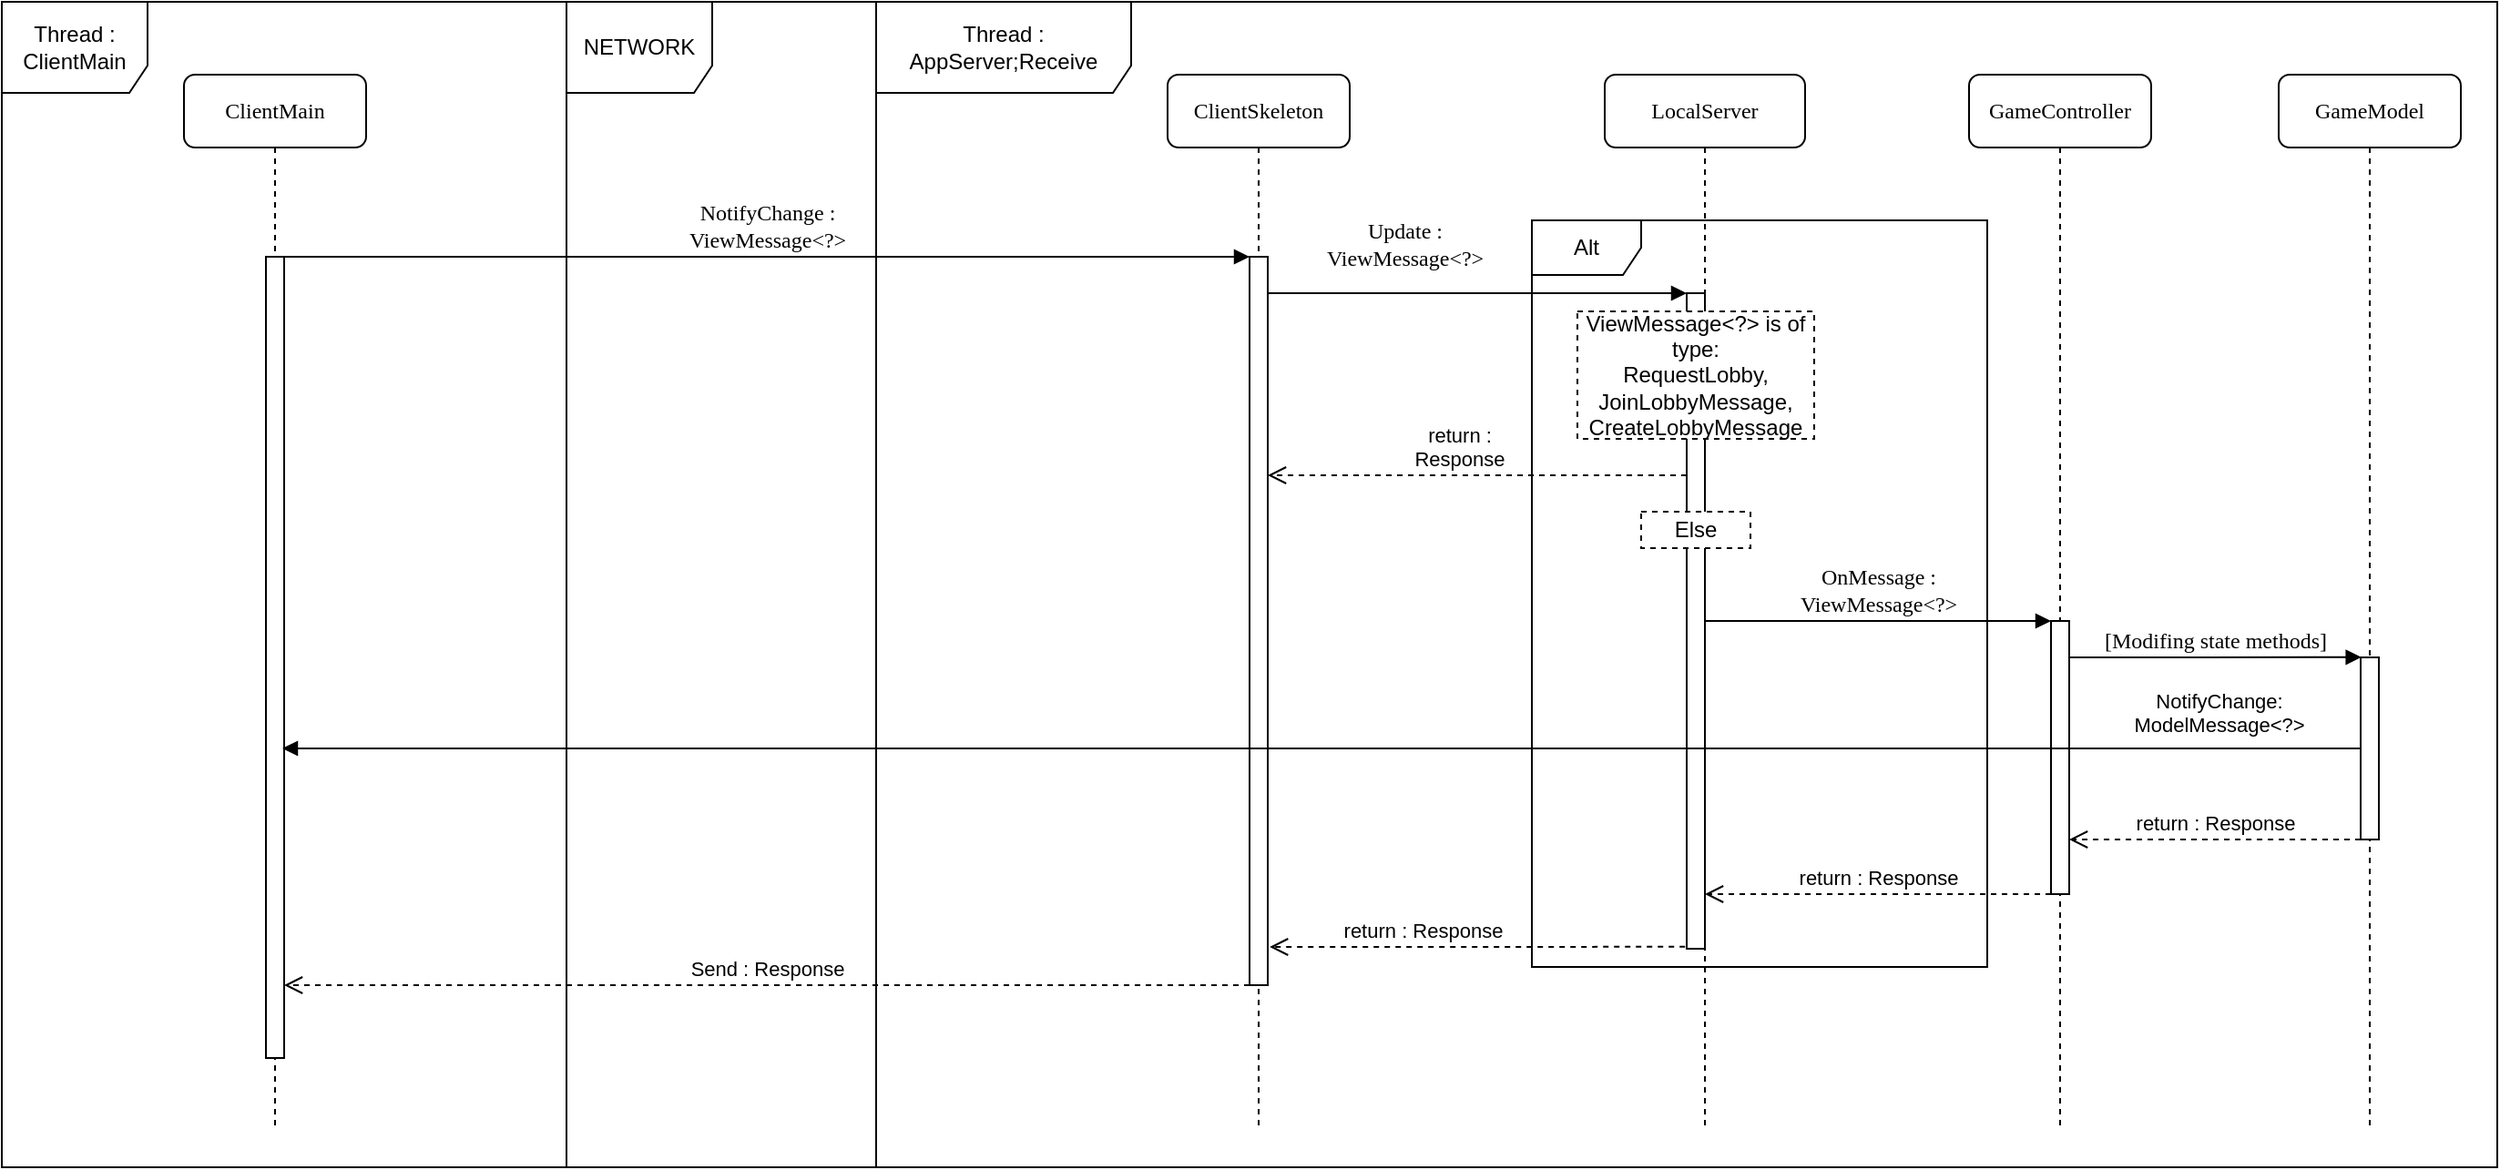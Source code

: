 <mxfile version="21.0.6" type="device" pages="2"><diagram name="ClientAgnosticTCPSequenceDiagram" id="13e1069c-82ec-6db2-03f1-153e76fe0fe0"><mxGraphModel dx="1616" dy="881" grid="1" gridSize="10" guides="1" tooltips="1" connect="1" arrows="1" fold="1" page="1" pageScale="1" pageWidth="1100" pageHeight="850" background="none" math="0" shadow="0"><root><mxCell id="0"/><mxCell id="1" parent="0"/><mxCell id="7baba1c4bc27f4b0-2" value="ClientSkeleton" style="shape=umlLifeline;perimeter=lifelinePerimeter;whiteSpace=wrap;html=1;container=1;collapsible=0;recursiveResize=0;outlineConnect=0;rounded=1;shadow=0;comic=0;labelBackgroundColor=none;strokeWidth=1;fontFamily=Verdana;fontSize=12;align=center;" parent="1" vertex="1"><mxGeometry x="640" y="80" width="100" height="580" as="geometry"/></mxCell><mxCell id="7baba1c4bc27f4b0-10" value="" style="html=1;points=[];perimeter=orthogonalPerimeter;rounded=0;shadow=0;comic=0;labelBackgroundColor=none;strokeWidth=1;fontFamily=Verdana;fontSize=12;align=center;" parent="7baba1c4bc27f4b0-2" vertex="1"><mxGeometry x="45" y="100" width="10" height="400" as="geometry"/></mxCell><mxCell id="1Mj5_L2qgVu4fqB3LOrV-22" value="Send : Response" style="html=1;verticalAlign=bottom;endArrow=open;dashed=1;endSize=8;edgeStyle=elbowEdgeStyle;elbow=vertical;curved=0;rounded=0;" edge="1" parent="7baba1c4bc27f4b0-2" target="7baba1c4bc27f4b0-9"><mxGeometry relative="1" as="geometry"><mxPoint x="45" y="500" as="sourcePoint"/><mxPoint x="-35" y="500" as="targetPoint"/></mxGeometry></mxCell><mxCell id="7baba1c4bc27f4b0-3" value="LocalServer" style="shape=umlLifeline;perimeter=lifelinePerimeter;whiteSpace=wrap;html=1;container=1;collapsible=0;recursiveResize=0;outlineConnect=0;rounded=1;shadow=0;comic=0;labelBackgroundColor=none;strokeWidth=1;fontFamily=Verdana;fontSize=12;align=center;" parent="1" vertex="1"><mxGeometry x="880" y="80" width="110" height="580" as="geometry"/></mxCell><mxCell id="7baba1c4bc27f4b0-13" value="" style="html=1;points=[];perimeter=orthogonalPerimeter;rounded=0;shadow=0;comic=0;labelBackgroundColor=none;strokeWidth=1;fontFamily=Verdana;fontSize=12;align=center;" parent="7baba1c4bc27f4b0-3" vertex="1"><mxGeometry x="45" y="120" width="10" height="360" as="geometry"/></mxCell><mxCell id="1Mj5_L2qgVu4fqB3LOrV-5" value="ViewMessage&amp;lt;?&amp;gt; is of type:&lt;br&gt;RequestLobby,&lt;br&gt;JoinLobbyMessage,&lt;br&gt;CreateLobbyMessage&lt;br&gt;" style="html=1;whiteSpace=wrap;dashed=1;" vertex="1" parent="7baba1c4bc27f4b0-3"><mxGeometry x="-15" y="130" width="130" height="70" as="geometry"/></mxCell><mxCell id="7baba1c4bc27f4b0-8" value="ClientMain" style="shape=umlLifeline;perimeter=lifelinePerimeter;whiteSpace=wrap;html=1;container=1;collapsible=0;recursiveResize=0;outlineConnect=0;rounded=1;shadow=0;comic=0;labelBackgroundColor=none;strokeWidth=1;fontFamily=Verdana;fontSize=12;align=center;" parent="1" vertex="1"><mxGeometry x="100" y="80" width="100" height="580" as="geometry"/></mxCell><mxCell id="7baba1c4bc27f4b0-9" value="" style="html=1;points=[];perimeter=orthogonalPerimeter;rounded=0;shadow=0;comic=0;labelBackgroundColor=none;strokeWidth=1;fontFamily=Verdana;fontSize=12;align=center;" parent="7baba1c4bc27f4b0-8" vertex="1"><mxGeometry x="45" y="100" width="10" height="440" as="geometry"/></mxCell><mxCell id="7baba1c4bc27f4b0-11" value="NotifyChange :&lt;br&gt;ViewMessage&amp;lt;?&amp;gt;" style="html=1;verticalAlign=bottom;endArrow=block;entryX=0;entryY=0;labelBackgroundColor=none;fontFamily=Verdana;fontSize=12;edgeStyle=elbowEdgeStyle;elbow=vertical;" parent="1" source="7baba1c4bc27f4b0-9" target="7baba1c4bc27f4b0-10" edge="1"><mxGeometry relative="1" as="geometry"><mxPoint x="220" y="190" as="sourcePoint"/></mxGeometry></mxCell><mxCell id="7baba1c4bc27f4b0-14" value="Update :&lt;br&gt;ViewMessage&amp;lt;?&amp;gt;" style="html=1;verticalAlign=bottom;endArrow=block;entryX=0;entryY=0;labelBackgroundColor=none;fontFamily=Verdana;fontSize=12;edgeStyle=elbowEdgeStyle;elbow=vertical;" parent="1" source="7baba1c4bc27f4b0-10" target="7baba1c4bc27f4b0-13" edge="1"><mxGeometry x="-0.348" y="10" relative="1" as="geometry"><mxPoint x="420" y="200" as="sourcePoint"/><mxPoint as="offset"/></mxGeometry></mxCell><mxCell id="1Mj5_L2qgVu4fqB3LOrV-1" value="GameController" style="shape=umlLifeline;perimeter=lifelinePerimeter;whiteSpace=wrap;html=1;container=1;collapsible=0;recursiveResize=0;outlineConnect=0;rounded=1;shadow=0;comic=0;labelBackgroundColor=none;strokeWidth=1;fontFamily=Verdana;fontSize=12;align=center;" vertex="1" parent="1"><mxGeometry x="1080" y="80" width="100" height="580" as="geometry"/></mxCell><mxCell id="1Mj5_L2qgVu4fqB3LOrV-2" value="" style="html=1;points=[];perimeter=orthogonalPerimeter;rounded=0;shadow=0;comic=0;labelBackgroundColor=none;strokeWidth=1;fontFamily=Verdana;fontSize=12;align=center;" vertex="1" parent="1Mj5_L2qgVu4fqB3LOrV-1"><mxGeometry x="45" y="300" width="10" height="150" as="geometry"/></mxCell><mxCell id="1Mj5_L2qgVu4fqB3LOrV-20" value="return : Response" style="html=1;verticalAlign=bottom;endArrow=open;dashed=1;endSize=8;edgeStyle=elbowEdgeStyle;elbow=vertical;curved=0;rounded=0;" edge="1" parent="1Mj5_L2qgVu4fqB3LOrV-1" target="7baba1c4bc27f4b0-3"><mxGeometry relative="1" as="geometry"><mxPoint x="45" y="450" as="sourcePoint"/><mxPoint x="-35" y="450" as="targetPoint"/></mxGeometry></mxCell><mxCell id="1Mj5_L2qgVu4fqB3LOrV-3" value="OnMessage :&lt;br&gt;ViewMessage&amp;lt;?&amp;gt;" style="html=1;verticalAlign=bottom;endArrow=block;labelBackgroundColor=none;fontFamily=Verdana;fontSize=12;elbow=vertical;rounded=0;" edge="1" parent="1" source="7baba1c4bc27f4b0-3" target="1Mj5_L2qgVu4fqB3LOrV-2"><mxGeometry x="0.002" relative="1" as="geometry"><mxPoint x="940" y="230" as="sourcePoint"/><mxPoint x="1130" y="230" as="targetPoint"/><mxPoint as="offset"/><Array as="points"><mxPoint x="1000" y="380"/><mxPoint x="1030" y="380"/><mxPoint x="1050" y="380"/></Array></mxGeometry></mxCell><mxCell id="1Mj5_L2qgVu4fqB3LOrV-4" value="Alt" style="shape=umlFrame;whiteSpace=wrap;html=1;pointerEvents=0;" vertex="1" parent="1"><mxGeometry x="840" y="160" width="250" height="410" as="geometry"/></mxCell><mxCell id="1Mj5_L2qgVu4fqB3LOrV-7" value="return :&lt;br&gt;Response" style="html=1;verticalAlign=bottom;endArrow=open;dashed=1;endSize=8;edgeStyle=elbowEdgeStyle;elbow=vertical;curved=0;rounded=0;" edge="1" parent="1"><mxGeometry x="0.523" relative="1" as="geometry"><mxPoint x="925" y="510" as="sourcePoint"/><mxPoint x="695" y="300" as="targetPoint"/><Array as="points"><mxPoint x="870" y="300"/></Array><mxPoint as="offset"/></mxGeometry></mxCell><mxCell id="1Mj5_L2qgVu4fqB3LOrV-9" value="GameModel" style="shape=umlLifeline;perimeter=lifelinePerimeter;whiteSpace=wrap;html=1;container=1;collapsible=0;recursiveResize=0;outlineConnect=0;rounded=1;shadow=0;comic=0;labelBackgroundColor=none;strokeWidth=1;fontFamily=Verdana;fontSize=12;align=center;" vertex="1" parent="1"><mxGeometry x="1250" y="80" width="100" height="580" as="geometry"/></mxCell><mxCell id="1Mj5_L2qgVu4fqB3LOrV-10" value="" style="html=1;points=[];perimeter=orthogonalPerimeter;rounded=0;shadow=0;comic=0;labelBackgroundColor=none;strokeWidth=1;fontFamily=Verdana;fontSize=12;align=center;" vertex="1" parent="1Mj5_L2qgVu4fqB3LOrV-9"><mxGeometry x="45" y="320" width="10" height="100" as="geometry"/></mxCell><mxCell id="1Mj5_L2qgVu4fqB3LOrV-19" value="return : Response" style="html=1;verticalAlign=bottom;endArrow=open;dashed=1;endSize=8;edgeStyle=elbowEdgeStyle;elbow=vertical;curved=0;rounded=0;" edge="1" parent="1Mj5_L2qgVu4fqB3LOrV-9" target="1Mj5_L2qgVu4fqB3LOrV-2"><mxGeometry relative="1" as="geometry"><mxPoint x="45" y="420" as="sourcePoint"/><mxPoint x="-110" y="410" as="targetPoint"/></mxGeometry></mxCell><mxCell id="1Mj5_L2qgVu4fqB3LOrV-14" value="NotifyChange:&lt;br&gt;ModelMessage&amp;lt;?&amp;gt;" style="html=1;verticalAlign=bottom;endArrow=block;edgeStyle=elbowEdgeStyle;elbow=vertical;curved=0;rounded=0;" edge="1" parent="1" source="1Mj5_L2qgVu4fqB3LOrV-10"><mxGeometry x="-0.862" y="-3" width="80" relative="1" as="geometry"><mxPoint x="700" y="390" as="sourcePoint"/><mxPoint x="154" y="450" as="targetPoint"/><Array as="points"><mxPoint x="1140" y="450"/><mxPoint x="1130" y="440"/><mxPoint x="1130" y="460"/><mxPoint x="1090" y="430"/><mxPoint x="1080" y="400"/></Array><mxPoint y="-1" as="offset"/></mxGeometry></mxCell><mxCell id="1Mj5_L2qgVu4fqB3LOrV-16" value="Else&lt;br&gt;" style="html=1;whiteSpace=wrap;dashed=1;" vertex="1" parent="1"><mxGeometry x="900" y="320" width="60" height="20" as="geometry"/></mxCell><mxCell id="1Mj5_L2qgVu4fqB3LOrV-13" value="[Modifing state methods]" style="html=1;verticalAlign=bottom;endArrow=block;labelBackgroundColor=none;fontFamily=Verdana;fontSize=12;elbow=vertical;rounded=0;entryX=0.033;entryY=-0.001;entryDx=0;entryDy=0;entryPerimeter=0;exitX=1.02;exitY=0.133;exitDx=0;exitDy=0;exitPerimeter=0;" edge="1" parent="1" source="1Mj5_L2qgVu4fqB3LOrV-2" target="1Mj5_L2qgVu4fqB3LOrV-10"><mxGeometry x="0.002" relative="1" as="geometry"><mxPoint x="1140" y="400" as="sourcePoint"/><mxPoint x="1325" y="339.58" as="targetPoint"/><mxPoint as="offset"/><Array as="points"><mxPoint x="1210" y="400"/></Array></mxGeometry></mxCell><mxCell id="1Mj5_L2qgVu4fqB3LOrV-21" value="return : Response" style="html=1;verticalAlign=bottom;endArrow=open;dashed=1;endSize=8;edgeStyle=elbowEdgeStyle;elbow=vertical;curved=0;rounded=0;exitX=-0.09;exitY=0.997;exitDx=0;exitDy=0;exitPerimeter=0;entryX=1.106;entryY=0.948;entryDx=0;entryDy=0;entryPerimeter=0;" edge="1" parent="1" source="7baba1c4bc27f4b0-13" target="7baba1c4bc27f4b0-10"><mxGeometry x="0.26" relative="1" as="geometry"><mxPoint x="920" y="560" as="sourcePoint"/><mxPoint x="700" y="560" as="targetPoint"/><mxPoint as="offset"/></mxGeometry></mxCell><mxCell id="1Mj5_L2qgVu4fqB3LOrV-23" value="Thread :&lt;br&gt;ClientMain" style="shape=umlFrame;whiteSpace=wrap;html=1;pointerEvents=0;width=80;height=50;" vertex="1" parent="1"><mxGeometry y="40" width="310" height="640" as="geometry"/></mxCell><mxCell id="1Mj5_L2qgVu4fqB3LOrV-24" value="NETWORK" style="shape=umlFrame;whiteSpace=wrap;html=1;pointerEvents=0;width=80;height=50;" vertex="1" parent="1"><mxGeometry x="310" y="40" width="170" height="640" as="geometry"/></mxCell><mxCell id="1Mj5_L2qgVu4fqB3LOrV-25" value="Thread :&lt;br&gt;AppServer;Receive" style="shape=umlFrame;whiteSpace=wrap;html=1;pointerEvents=0;width=140;height=50;" vertex="1" parent="1"><mxGeometry x="480" y="40" width="890" height="640" as="geometry"/></mxCell></root></mxGraphModel></diagram><diagram id="-NLqRZDCjcDj3ULBXtWr" name="AppClientImplementation"><mxGraphModel dx="2790" dy="1070" grid="1" gridSize="10" guides="1" tooltips="1" connect="1" arrows="1" fold="1" page="1" pageScale="1" pageWidth="827" pageHeight="1169" math="0" shadow="0"><root><mxCell id="0"/><mxCell id="1" parent="0"/><mxCell id="FKV5GOfbpDWfgFGBKV0M-1" value="ClientSkeleton" style="shape=umlLifeline;perimeter=lifelinePerimeter;whiteSpace=wrap;html=1;container=1;collapsible=0;recursiveResize=0;outlineConnect=0;rounded=1;shadow=0;comic=0;labelBackgroundColor=none;strokeWidth=1;fontFamily=Verdana;fontSize=12;align=center;movable=1;resizable=1;rotatable=1;deletable=1;editable=1;locked=0;connectable=1;size=40;" vertex="1" parent="1"><mxGeometry x="880" y="280" width="100" height="600" as="geometry"/></mxCell><mxCell id="FKV5GOfbpDWfgFGBKV0M-2" value="" style="html=1;points=[];perimeter=orthogonalPerimeter;rounded=0;shadow=0;comic=0;labelBackgroundColor=none;strokeWidth=1;fontFamily=Verdana;fontSize=12;align=center;" vertex="1" parent="FKV5GOfbpDWfgFGBKV0M-1"><mxGeometry x="45" y="120" width="10" height="400" as="geometry"/></mxCell><mxCell id="FKV5GOfbpDWfgFGBKV0M-3" value="Send : Response" style="html=1;verticalAlign=bottom;endArrow=open;dashed=1;endSize=8;edgeStyle=elbowEdgeStyle;elbow=vertical;curved=0;rounded=0;" edge="1" parent="FKV5GOfbpDWfgFGBKV0M-1" target="FKV5GOfbpDWfgFGBKV0M-33"><mxGeometry relative="1" as="geometry"><mxPoint x="45" y="500" as="sourcePoint"/><mxPoint x="-540" y="540" as="targetPoint"/><Array as="points"><mxPoint x="-400" y="520"/><mxPoint x="-400" y="560"/><mxPoint x="-370" y="550"/><mxPoint x="-430" y="541"/><mxPoint x="-280" y="540"/></Array></mxGeometry></mxCell><mxCell id="FKV5GOfbpDWfgFGBKV0M-4" value="LocalServer" style="shape=umlLifeline;perimeter=lifelinePerimeter;whiteSpace=wrap;html=1;container=1;collapsible=0;recursiveResize=0;outlineConnect=0;rounded=1;shadow=0;comic=0;labelBackgroundColor=none;strokeWidth=1;fontFamily=Verdana;fontSize=12;align=center;" vertex="1" parent="1"><mxGeometry x="1120" y="280" width="110" height="600" as="geometry"/></mxCell><mxCell id="FKV5GOfbpDWfgFGBKV0M-5" value="" style="html=1;points=[];perimeter=orthogonalPerimeter;rounded=0;shadow=0;comic=0;labelBackgroundColor=none;strokeWidth=1;fontFamily=Verdana;fontSize=12;align=center;" vertex="1" parent="FKV5GOfbpDWfgFGBKV0M-4"><mxGeometry x="50" y="140" width="10" height="340" as="geometry"/></mxCell><mxCell id="FKV5GOfbpDWfgFGBKV0M-6" value="ViewMessage&amp;lt;?&amp;gt; is of type:&lt;br&gt;RequestLobby,&lt;br&gt;JoinLobbyMessage,&lt;br&gt;CreateLobbyMessage&lt;br&gt;" style="html=1;whiteSpace=wrap;dashed=1;" vertex="1" parent="FKV5GOfbpDWfgFGBKV0M-4"><mxGeometry x="-15" y="150" width="130" height="70" as="geometry"/></mxCell><mxCell id="FKV5GOfbpDWfgFGBKV0M-7" value="AppClient" style="shape=umlLifeline;perimeter=lifelinePerimeter;whiteSpace=wrap;html=1;container=1;collapsible=0;recursiveResize=0;outlineConnect=0;rounded=1;shadow=0;comic=0;labelBackgroundColor=none;strokeWidth=1;fontFamily=Verdana;fontSize=12;align=center;" vertex="1" parent="1"><mxGeometry x="-10" y="230" width="100" height="650" as="geometry"/></mxCell><mxCell id="FKV5GOfbpDWfgFGBKV0M-8" value="" style="html=1;points=[];perimeter=orthogonalPerimeter;rounded=0;shadow=0;comic=0;labelBackgroundColor=none;strokeWidth=1;fontFamily=Verdana;fontSize=12;align=center;" vertex="1" parent="FKV5GOfbpDWfgFGBKV0M-7"><mxGeometry x="45" y="80" width="10" height="530" as="geometry"/></mxCell><mxCell id="FKV5GOfbpDWfgFGBKV0M-9" value="NotifyChange() :&lt;br&gt;ViewMessage&amp;lt;?&amp;gt;" style="html=1;verticalAlign=bottom;endArrow=block;entryX=0;entryY=0;labelBackgroundColor=none;fontFamily=Verdana;fontSize=12;edgeStyle=elbowEdgeStyle;elbow=vertical;exitX=1;exitY=0.15;exitDx=0;exitDy=0;exitPerimeter=0;rounded=0;" edge="1" parent="1" source="FKV5GOfbpDWfgFGBKV0M-33" target="FKV5GOfbpDWfgFGBKV0M-2"><mxGeometry x="0.136" relative="1" as="geometry"><mxPoint x="460" y="390" as="sourcePoint"/><Array as="points"><mxPoint x="640" y="400"/></Array><mxPoint as="offset"/></mxGeometry></mxCell><mxCell id="FKV5GOfbpDWfgFGBKV0M-10" value="Update() :&lt;br&gt;ViewMessage&amp;lt;?&amp;gt;" style="html=1;verticalAlign=bottom;endArrow=block;entryX=0;entryY=0;labelBackgroundColor=none;fontFamily=Verdana;fontSize=12;edgeStyle=elbowEdgeStyle;elbow=vertical;" edge="1" parent="1" source="FKV5GOfbpDWfgFGBKV0M-2" target="FKV5GOfbpDWfgFGBKV0M-5"><mxGeometry x="-0.348" y="10" relative="1" as="geometry"><mxPoint x="660" y="400" as="sourcePoint"/><mxPoint as="offset"/></mxGeometry></mxCell><mxCell id="FKV5GOfbpDWfgFGBKV0M-11" value="GameController" style="shape=umlLifeline;perimeter=lifelinePerimeter;whiteSpace=wrap;html=1;container=1;collapsible=0;recursiveResize=0;outlineConnect=0;rounded=1;shadow=0;comic=0;labelBackgroundColor=none;strokeWidth=1;fontFamily=Verdana;fontSize=12;align=center;" vertex="1" parent="1"><mxGeometry x="1320" y="280" width="100" height="600" as="geometry"/></mxCell><mxCell id="FKV5GOfbpDWfgFGBKV0M-12" value="" style="html=1;points=[];perimeter=orthogonalPerimeter;rounded=0;shadow=0;comic=0;labelBackgroundColor=none;strokeWidth=1;fontFamily=Verdana;fontSize=12;align=center;" vertex="1" parent="FKV5GOfbpDWfgFGBKV0M-11"><mxGeometry x="45" y="300" width="10" height="150" as="geometry"/></mxCell><mxCell id="FKV5GOfbpDWfgFGBKV0M-13" value="return : Response" style="html=1;verticalAlign=bottom;endArrow=open;dashed=1;endSize=8;edgeStyle=elbowEdgeStyle;elbow=vertical;curved=0;rounded=0;" edge="1" parent="FKV5GOfbpDWfgFGBKV0M-11"><mxGeometry relative="1" as="geometry"><mxPoint x="45" y="450" as="sourcePoint"/><mxPoint x="-140" y="450" as="targetPoint"/></mxGeometry></mxCell><mxCell id="FKV5GOfbpDWfgFGBKV0M-14" value="OnMessage() :&lt;br&gt;ViewMessage&amp;lt;?&amp;gt;" style="html=1;verticalAlign=bottom;endArrow=block;labelBackgroundColor=none;fontFamily=Verdana;fontSize=12;elbow=vertical;rounded=0;" edge="1" parent="1" target="FKV5GOfbpDWfgFGBKV0M-12"><mxGeometry x="0.002" relative="1" as="geometry"><mxPoint x="1180" y="580" as="sourcePoint"/><mxPoint x="1370" y="430" as="targetPoint"/><mxPoint as="offset"/><Array as="points"><mxPoint x="1240" y="580"/><mxPoint x="1270" y="580"/><mxPoint x="1290" y="580"/></Array></mxGeometry></mxCell><mxCell id="FKV5GOfbpDWfgFGBKV0M-15" value="Alt" style="shape=umlFrame;whiteSpace=wrap;html=1;pointerEvents=0;" vertex="1" parent="1"><mxGeometry x="1080" y="360" width="250" height="410" as="geometry"/></mxCell><mxCell id="FKV5GOfbpDWfgFGBKV0M-16" value="return :&lt;br&gt;Response" style="html=1;verticalAlign=bottom;endArrow=open;dashed=1;endSize=8;edgeStyle=elbowEdgeStyle;elbow=vertical;curved=0;rounded=0;" edge="1" parent="1" source="FKV5GOfbpDWfgFGBKV0M-5"><mxGeometry x="0.523" relative="1" as="geometry"><mxPoint x="1165" y="740" as="sourcePoint"/><mxPoint x="935" y="530" as="targetPoint"/><Array as="points"><mxPoint x="1110" y="530"/></Array><mxPoint as="offset"/></mxGeometry></mxCell><mxCell id="FKV5GOfbpDWfgFGBKV0M-17" value="GameModel" style="shape=umlLifeline;perimeter=lifelinePerimeter;whiteSpace=wrap;html=1;container=1;collapsible=0;recursiveResize=0;outlineConnect=0;rounded=1;shadow=0;comic=0;labelBackgroundColor=none;strokeWidth=1;fontFamily=Verdana;fontSize=12;align=center;" vertex="1" parent="1"><mxGeometry x="1490" y="280" width="100" height="600" as="geometry"/></mxCell><mxCell id="FKV5GOfbpDWfgFGBKV0M-18" value="" style="html=1;points=[];perimeter=orthogonalPerimeter;rounded=0;shadow=0;comic=0;labelBackgroundColor=none;strokeWidth=1;fontFamily=Verdana;fontSize=12;align=center;" vertex="1" parent="FKV5GOfbpDWfgFGBKV0M-17"><mxGeometry x="45" y="320" width="10" height="100" as="geometry"/></mxCell><mxCell id="FKV5GOfbpDWfgFGBKV0M-19" value="return : Response" style="html=1;verticalAlign=bottom;endArrow=open;dashed=1;endSize=8;edgeStyle=elbowEdgeStyle;elbow=vertical;curved=0;rounded=0;" edge="1" parent="FKV5GOfbpDWfgFGBKV0M-17" target="FKV5GOfbpDWfgFGBKV0M-12"><mxGeometry relative="1" as="geometry"><mxPoint x="45" y="420" as="sourcePoint"/><mxPoint x="-110" y="410" as="targetPoint"/></mxGeometry></mxCell><mxCell id="FKV5GOfbpDWfgFGBKV0M-20" value="NotifyChange():&lt;br&gt;ModelMessage&amp;lt;?&amp;gt;" style="html=1;verticalAlign=bottom;endArrow=block;elbow=vertical;rounded=0;entryX=1.1;entryY=0.665;entryDx=0;entryDy=0;entryPerimeter=0;" edge="1" parent="1" source="FKV5GOfbpDWfgFGBKV0M-18" target="FKV5GOfbpDWfgFGBKV0M-33"><mxGeometry x="-0.858" y="-1" width="80" relative="1" as="geometry"><mxPoint x="940" y="590" as="sourcePoint"/><mxPoint x="394" y="650" as="targetPoint"/><mxPoint as="offset"/></mxGeometry></mxCell><mxCell id="FKV5GOfbpDWfgFGBKV0M-21" value="Else&lt;br&gt;" style="html=1;whiteSpace=wrap;dashed=1;" vertex="1" parent="1"><mxGeometry x="1140" y="550" width="60" height="20" as="geometry"/></mxCell><mxCell id="FKV5GOfbpDWfgFGBKV0M-22" value="[Modifing state methods]" style="html=1;verticalAlign=bottom;endArrow=block;labelBackgroundColor=none;fontFamily=Verdana;fontSize=12;elbow=vertical;rounded=0;entryX=0.033;entryY=-0.001;entryDx=0;entryDy=0;entryPerimeter=0;exitX=1.02;exitY=0.133;exitDx=0;exitDy=0;exitPerimeter=0;" edge="1" parent="1" source="FKV5GOfbpDWfgFGBKV0M-12" target="FKV5GOfbpDWfgFGBKV0M-18"><mxGeometry x="0.002" relative="1" as="geometry"><mxPoint x="1380" y="600" as="sourcePoint"/><mxPoint x="1565" y="539.58" as="targetPoint"/><mxPoint as="offset"/><Array as="points"><mxPoint x="1450" y="600"/></Array></mxGeometry></mxCell><mxCell id="FKV5GOfbpDWfgFGBKV0M-23" value="return : Response" style="html=1;verticalAlign=bottom;endArrow=open;dashed=1;endSize=8;edgeStyle=elbowEdgeStyle;elbow=vertical;curved=0;rounded=0;exitX=-0.09;exitY=0.997;exitDx=0;exitDy=0;exitPerimeter=0;" edge="1" parent="1" source="FKV5GOfbpDWfgFGBKV0M-5"><mxGeometry x="0.26" relative="1" as="geometry"><mxPoint x="1160" y="760" as="sourcePoint"/><mxPoint x="936" y="760" as="targetPoint"/><mxPoint as="offset"/></mxGeometry></mxCell><mxCell id="FKV5GOfbpDWfgFGBKV0M-24" value="Thread :&lt;br&gt;AppClient;Main" style="shape=umlFrame;whiteSpace=wrap;html=1;pointerEvents=0;width=110;height=40;" vertex="1" parent="1"><mxGeometry x="-100" y="170" width="350" height="710" as="geometry"/></mxCell><mxCell id="FKV5GOfbpDWfgFGBKV0M-25" value="NETWORK" style="shape=umlFrame;whiteSpace=wrap;html=1;pointerEvents=0;width=80;height=40;" vertex="1" parent="1"><mxGeometry x="570" y="170" width="150" height="710" as="geometry"/></mxCell><mxCell id="FKV5GOfbpDWfgFGBKV0M-26" value="Thread :&lt;br&gt;AppServer;Receive" style="shape=umlFrame;whiteSpace=wrap;html=1;pointerEvents=0;width=140;height=40;" vertex="1" parent="1"><mxGeometry x="720" y="170" width="890" height="710" as="geometry"/></mxCell><mxCell id="FKV5GOfbpDWfgFGBKV0M-27" value="View" style="shape=umlLifeline;perimeter=lifelinePerimeter;whiteSpace=wrap;html=1;container=1;collapsible=0;recursiveResize=0;outlineConnect=0;rounded=1;shadow=0;comic=0;labelBackgroundColor=none;strokeWidth=1;fontFamily=Verdana;fontSize=12;align=center;" vertex="1" parent="1"><mxGeometry x="130" y="230" width="100" height="650" as="geometry"/></mxCell><mxCell id="FKV5GOfbpDWfgFGBKV0M-28" value="" style="html=1;points=[];perimeter=orthogonalPerimeter;rounded=0;shadow=0;comic=0;labelBackgroundColor=none;strokeWidth=1;fontFamily=Verdana;fontSize=12;align=center;" vertex="1" parent="FKV5GOfbpDWfgFGBKV0M-27"><mxGeometry x="45" y="120" width="10" height="490" as="geometry"/></mxCell><mxCell id="FKV5GOfbpDWfgFGBKV0M-38" value="Update : ViewMessage()" style="html=1;verticalAlign=bottom;endArrow=block;edgeStyle=elbowEdgeStyle;elbow=vertical;curved=0;rounded=0;entryX=-0.039;entryY=0.001;entryDx=0;entryDy=0;entryPerimeter=0;" edge="1" parent="FKV5GOfbpDWfgFGBKV0M-27" target="FKV5GOfbpDWfgFGBKV0M-33"><mxGeometry x="0.217" width="80" relative="1" as="geometry"><mxPoint x="55" y="150" as="sourcePoint"/><mxPoint x="200" y="150" as="targetPoint"/><mxPoint as="offset"/></mxGeometry></mxCell><mxCell id="FKV5GOfbpDWfgFGBKV0M-30" value="Thread :&lt;br&gt;AppClient;Receive" style="shape=umlFrame;whiteSpace=wrap;html=1;pointerEvents=0;width=130;height=40;" vertex="1" parent="1"><mxGeometry x="250" y="170" width="320" height="710" as="geometry"/></mxCell><mxCell id="FKV5GOfbpDWfgFGBKV0M-31" value="run()" style="html=1;verticalAlign=bottom;endArrow=block;edgeStyle=elbowEdgeStyle;elbow=vertical;curved=0;rounded=0;entryX=-0.033;entryY=0.004;entryDx=0;entryDy=0;entryPerimeter=0;exitX=0.876;exitY=0.08;exitDx=0;exitDy=0;exitPerimeter=0;" edge="1" parent="1" source="FKV5GOfbpDWfgFGBKV0M-8" target="FKV5GOfbpDWfgFGBKV0M-28"><mxGeometry width="80" relative="1" as="geometry"><mxPoint x="50" y="352" as="sourcePoint"/><mxPoint x="170" y="360" as="targetPoint"/><Array as="points"><mxPoint x="110" y="352"/></Array></mxGeometry></mxCell><mxCell id="FKV5GOfbpDWfgFGBKV0M-32" value="ServerStub" style="shape=umlLifeline;perimeter=lifelinePerimeter;whiteSpace=wrap;html=1;container=1;collapsible=0;recursiveResize=0;outlineConnect=0;rounded=1;shadow=0;comic=0;labelBackgroundColor=none;strokeWidth=1;fontFamily=Verdana;fontSize=12;align=center;" vertex="1" parent="1"><mxGeometry x="280" y="230" width="100" height="650" as="geometry"/></mxCell><mxCell id="FKV5GOfbpDWfgFGBKV0M-33" value="" style="html=1;points=[];perimeter=orthogonalPerimeter;rounded=0;shadow=0;comic=0;labelBackgroundColor=none;strokeWidth=1;fontFamily=Verdana;fontSize=12;align=center;" vertex="1" parent="FKV5GOfbpDWfgFGBKV0M-32"><mxGeometry x="45" y="150" width="10" height="450" as="geometry"/></mxCell><mxCell id="FKV5GOfbpDWfgFGBKV0M-41" value="OnMessage()" style="html=1;verticalAlign=bottom;endArrow=block;elbow=vertical;rounded=0;exitX=1.12;exitY=0.69;exitDx=0;exitDy=0;exitPerimeter=0;" edge="1" parent="FKV5GOfbpDWfgFGBKV0M-32" source="FKV5GOfbpDWfgFGBKV0M-33"><mxGeometry x="0.051" y="40" width="80" relative="1" as="geometry"><mxPoint x="60" y="460" as="sourcePoint"/><mxPoint x="55" y="490" as="targetPoint"/><Array as="points"><mxPoint x="140" y="460"/><mxPoint x="140" y="480"/><mxPoint x="140" y="490"/><mxPoint x="100" y="490"/></Array><mxPoint as="offset"/></mxGeometry></mxCell><mxCell id="FKV5GOfbpDWfgFGBKV0M-34" value="Update() :&lt;br&gt;ModelMessage&amp;lt;?&amp;gt;&lt;br&gt;" style="html=1;verticalAlign=bottom;endArrow=block;edgeStyle=elbowEdgeStyle;elbow=vertical;curved=0;rounded=0;" edge="1" parent="1" source="FKV5GOfbpDWfgFGBKV0M-33"><mxGeometry x="-0.073" y="-10" width="80" relative="1" as="geometry"><mxPoint x="210" y="720" as="sourcePoint"/><mxPoint x="184" y="730" as="targetPoint"/><Array as="points"><mxPoint x="270" y="730"/><mxPoint x="280" y="720"/><mxPoint x="250" y="690"/><mxPoint x="190" y="720"/></Array><mxPoint as="offset"/></mxGeometry></mxCell><mxCell id="FKV5GOfbpDWfgFGBKV0M-42" value="OnMessage()" style="html=1;verticalAlign=bottom;endArrow=block;elbow=vertical;rounded=0;exitX=0.96;exitY=0.846;exitDx=0;exitDy=0;exitPerimeter=0;" edge="1" parent="1" source="FKV5GOfbpDWfgFGBKV0M-33"><mxGeometry x="0.051" y="40" width="80" relative="1" as="geometry"><mxPoint x="340" y="760" as="sourcePoint"/><mxPoint x="335" y="790" as="targetPoint"/><Array as="points"><mxPoint x="414" y="760"/><mxPoint x="414" y="780"/><mxPoint x="414" y="790"/><mxPoint x="390" y="790"/><mxPoint x="374" y="790"/></Array><mxPoint as="offset"/></mxGeometry></mxCell><mxCell id="FKV5GOfbpDWfgFGBKV0M-37" value="return : Response" style="html=1;verticalAlign=bottom;endArrow=open;dashed=1;endSize=8;edgeStyle=elbowEdgeStyle;elbow=vertical;curved=0;rounded=0;entryX=0.92;entryY=0.939;entryDx=0;entryDy=0;entryPerimeter=0;" edge="1" parent="1" target="FKV5GOfbpDWfgFGBKV0M-28"><mxGeometry x="-0.006" relative="1" as="geometry"><mxPoint x="325" y="800" as="sourcePoint"/><mxPoint x="190" y="810" as="targetPoint"/><Array as="points"><mxPoint x="250" y="810"/></Array><mxPoint as="offset"/></mxGeometry></mxCell></root></mxGraphModel></diagram></mxfile>